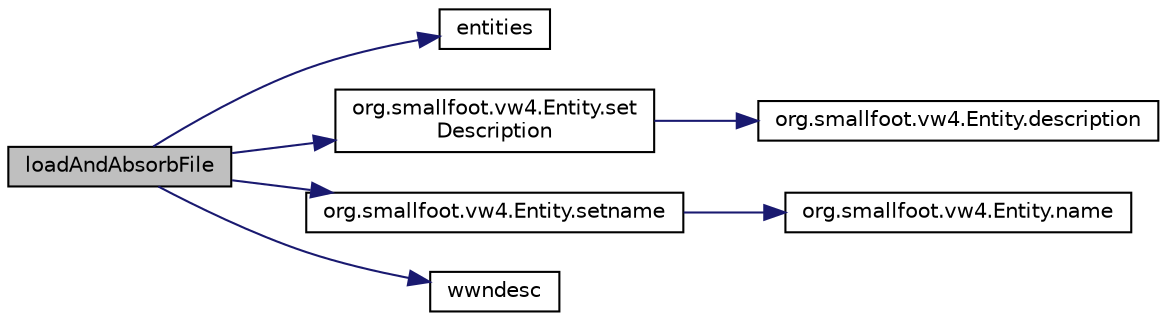 digraph "loadAndAbsorbFile"
{
  edge [fontname="Helvetica",fontsize="10",labelfontname="Helvetica",labelfontsize="10"];
  node [fontname="Helvetica",fontsize="10",shape=record];
  rankdir="LR";
  Node1 [label="loadAndAbsorbFile",height=0.2,width=0.4,color="black", fillcolor="grey75", style="filled" fontcolor="black"];
  Node1 -> Node2 [color="midnightblue",fontsize="10",style="solid",fontname="Helvetica"];
  Node2 [label="entities",height=0.2,width=0.4,color="black", fillcolor="white", style="filled",URL="$classorg_1_1smallfoot_1_1vw4_1_1VirtualWisdom4ClientTool.html#aa9ab77e799e869cf9da3d339e124f6c4"];
  Node1 -> Node3 [color="midnightblue",fontsize="10",style="solid",fontname="Helvetica"];
  Node3 [label="org.smallfoot.vw4.Entity.set\lDescription",height=0.2,width=0.4,color="black", fillcolor="white", style="filled",URL="$classorg_1_1smallfoot_1_1vw4_1_1Entity.html#a1d15d718177c4f5411ce6ab339889fd4",tooltip="set the description of the entity to show its source: setter pattern "];
  Node3 -> Node4 [color="midnightblue",fontsize="10",style="solid",fontname="Helvetica"];
  Node4 [label="org.smallfoot.vw4.Entity.description",height=0.2,width=0.4,color="black", fillcolor="white", style="filled",URL="$classorg_1_1smallfoot_1_1vw4_1_1Entity.html#a464a9940ad720e717c25422b41b7845b",tooltip="the description of the entity showing source "];
  Node1 -> Node5 [color="midnightblue",fontsize="10",style="solid",fontname="Helvetica"];
  Node5 [label="org.smallfoot.vw4.Entity.setname",height=0.2,width=0.4,color="black", fillcolor="white", style="filled",URL="$classorg_1_1smallfoot_1_1vw4_1_1Entity.html#a670f83b1f0f39a20e0fe60597032a367",tooltip="set the unique name of the entity: setter "];
  Node5 -> Node6 [color="midnightblue",fontsize="10",style="solid",fontname="Helvetica"];
  Node6 [label="org.smallfoot.vw4.Entity.name",height=0.2,width=0.4,color="black", fillcolor="white", style="filled",URL="$classorg_1_1smallfoot_1_1vw4_1_1Entity.html#afa2149aced9d90555f788dfc81c23d15",tooltip="unique name of the entity: getter for internal variable "];
  Node1 -> Node7 [color="midnightblue",fontsize="10",style="solid",fontname="Helvetica"];
  Node7 [label="wwndesc",height=0.2,width=0.4,color="black", fillcolor="white", style="filled",URL="$classorg_1_1smallfoot_1_1vw4_1_1VirtualWisdom4ClientTool.html#a43a8de962936ee9d82e0a70eeb9b1db6"];
}
